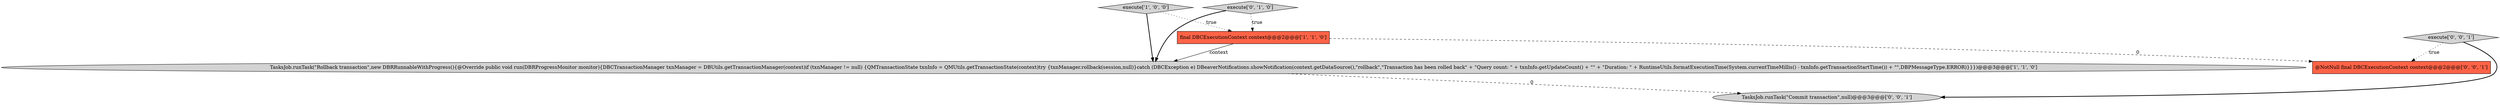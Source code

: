 digraph {
2 [style = filled, label = "execute['1', '0', '0']", fillcolor = lightgray, shape = diamond image = "AAA0AAABBB1BBB"];
0 [style = filled, label = "final DBCExecutionContext context@@@2@@@['1', '1', '0']", fillcolor = tomato, shape = box image = "AAA0AAABBB1BBB"];
3 [style = filled, label = "execute['0', '1', '0']", fillcolor = lightgray, shape = diamond image = "AAA0AAABBB2BBB"];
1 [style = filled, label = "TasksJob.runTask(\"Rollback transaction\",new DBRRunnableWithProgress(){@Override public void run(DBRProgressMonitor monitor){DBCTransactionManager txnManager = DBUtils.getTransactionManager(context)if (txnManager != null) {QMTransactionState txnInfo = QMUtils.getTransactionState(context)try {txnManager.rollback(session,null)}catch (DBCException e) DBeaverNotifications.showNotification(context.getDataSource(),\"rollback\",\"Transaction has been rolled back\" + \"Query count: \" + txnInfo.getUpdateCount() + \"\" + \"Duration: \" + RuntimeUtils.formatExecutionTime(System.currentTimeMillis() - txnInfo.getTransactionStartTime()) + \"\",DBPMessageType.ERROR)}}})@@@3@@@['1', '1', '0']", fillcolor = lightgray, shape = ellipse image = "AAA0AAABBB1BBB"];
6 [style = filled, label = "@NotNull final DBCExecutionContext context@@@2@@@['0', '0', '1']", fillcolor = tomato, shape = box image = "AAA0AAABBB3BBB"];
4 [style = filled, label = "execute['0', '0', '1']", fillcolor = lightgray, shape = diamond image = "AAA0AAABBB3BBB"];
5 [style = filled, label = "TasksJob.runTask(\"Commit transaction\",null)@@@3@@@['0', '0', '1']", fillcolor = lightgray, shape = ellipse image = "AAA0AAABBB3BBB"];
4->5 [style = bold, label=""];
1->5 [style = dashed, label="0"];
2->0 [style = dotted, label="true"];
0->1 [style = solid, label="context"];
4->6 [style = dotted, label="true"];
2->1 [style = bold, label=""];
3->1 [style = bold, label=""];
3->0 [style = dotted, label="true"];
0->6 [style = dashed, label="0"];
}
